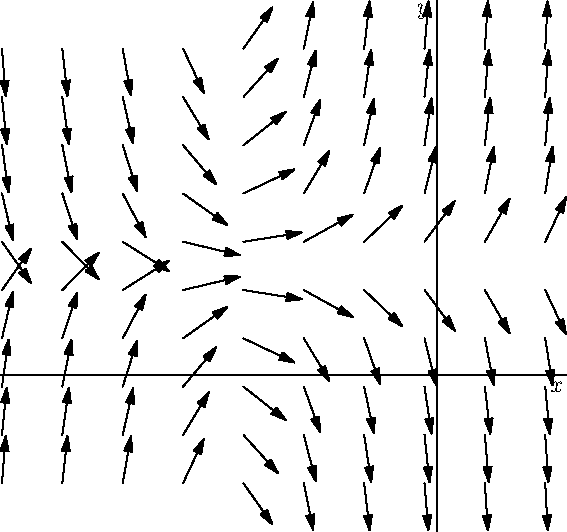 size(10cm,0);
import contour;
import stats;
import graph;

yaxis("$y$");
xaxis("$x$");

path vector(pair z) {return
(0,0)--(1/(sqrt(1 + ((z.x+4)*(z.y-2))^2)),
((z.x+4)*(z.y-2))/(sqrt(1 + ((z.x+4)*(z.y-2))^2)));}

add(vectorfield(vector,(-8,-2),(2,6)));

